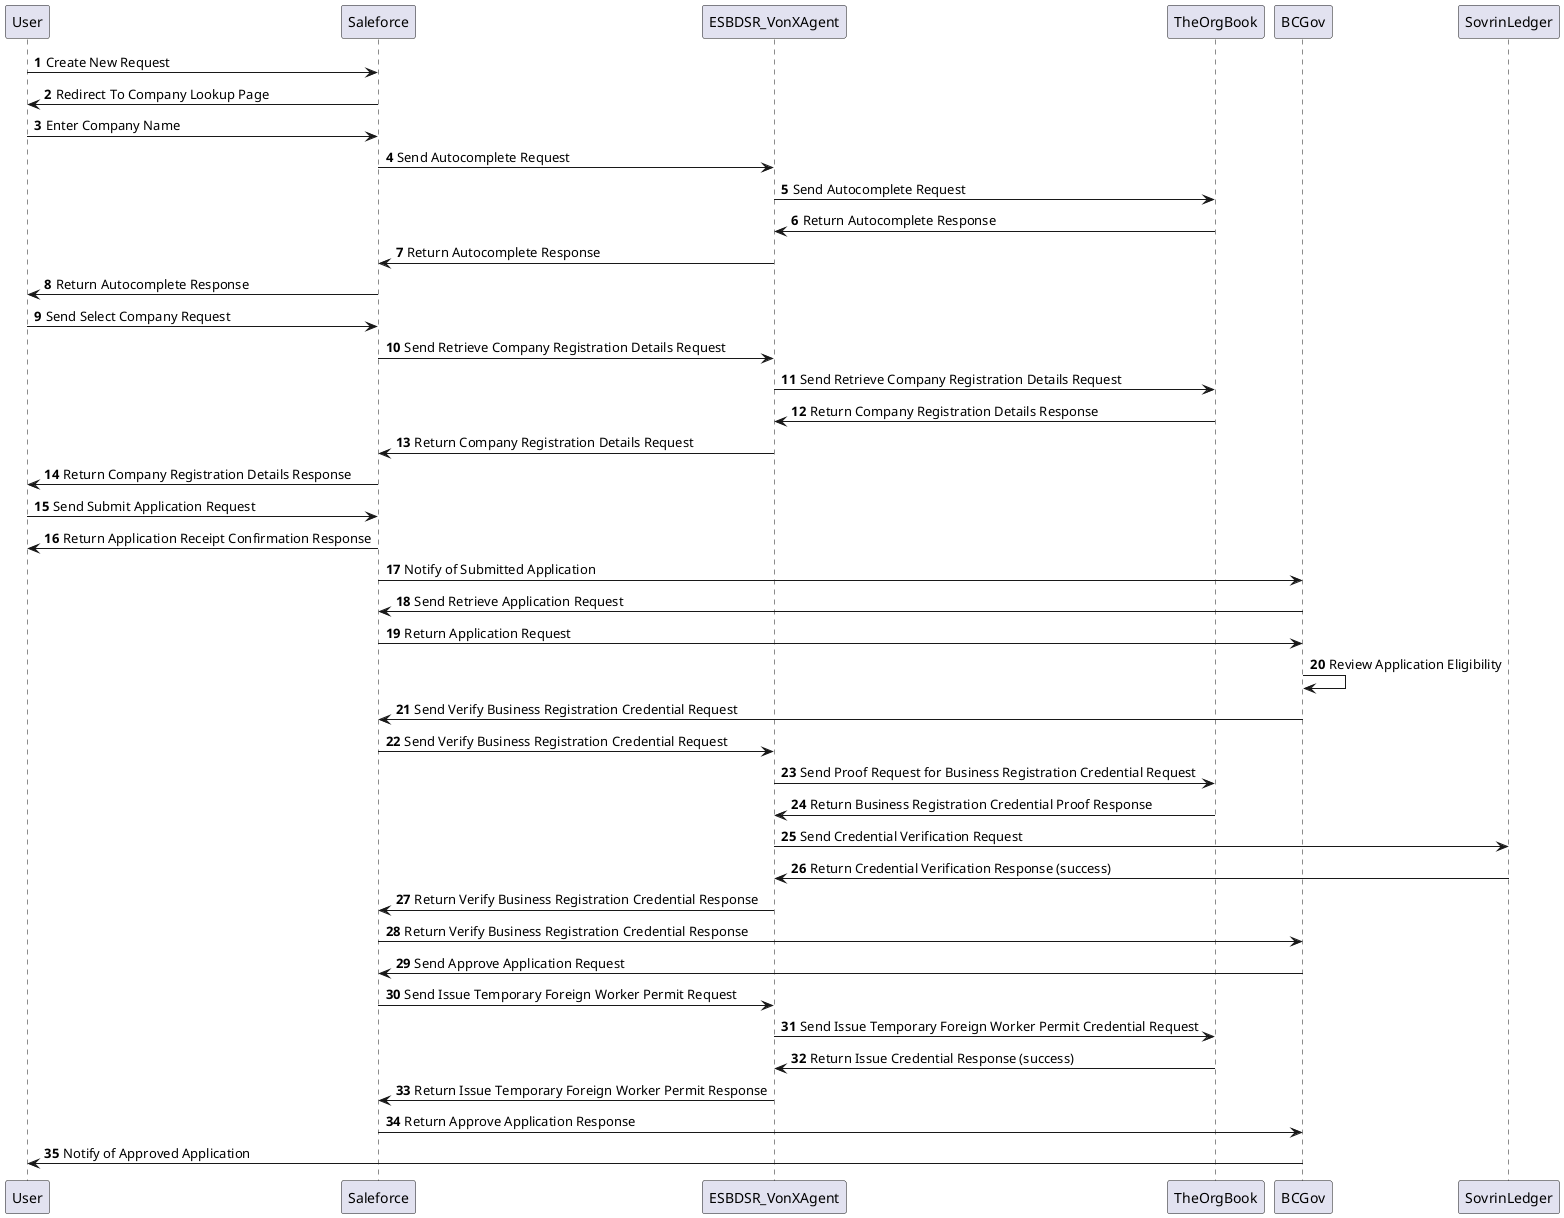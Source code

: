 @startuml
autonumber
User -> Saleforce : Create New Request
User <- Saleforce : Redirect To Company Lookup Page
User -> Saleforce : Enter Company Name

Saleforce -> ESBDSR_VonXAgent: Send Autocomplete Request
ESBDSR_VonXAgent -> TheOrgBook : Send Autocomplete Request
ESBDSR_VonXAgent <- TheOrgBook : Return Autocomplete Response
Saleforce <- ESBDSR_VonXAgent : Return Autocomplete Response
User <- Saleforce : Return Autocomplete Response

User -> Saleforce : Send Select Company Request 
Saleforce -> ESBDSR_VonXAgent: Send Retrieve Company Registration Details Request
ESBDSR_VonXAgent -> TheOrgBook : Send Retrieve Company Registration Details Request
ESBDSR_VonXAgent <- TheOrgBook : Return Company Registration Details Response
Saleforce <- ESBDSR_VonXAgent : Return Company Registration Details Request
User <- Saleforce : Return Company Registration Details Response

User -> Saleforce : Send Submit Application Request
User <- Saleforce : Return Application Receipt Confirmation Response

BCGov <- Saleforce: Notify of Submitted Application
BCGov -> Saleforce : Send Retrieve Application Request
BCGov <- Saleforce : Return Application Request
BCGov -> BCGov: Review Application Eligibility
BCGov -> Saleforce : Send Verify Business Registration Credential Request
Saleforce -> ESBDSR_VonXAgent : Send Verify Business Registration Credential Request
ESBDSR_VonXAgent -> TheOrgBook: Send Proof Request for Business Registration Credential Request
ESBDSR_VonXAgent <- TheOrgBook : Return Business Registration Credential Proof Response
ESBDSR_VonXAgent -> SovrinLedger : Send Credential Verification Request
ESBDSR_VonXAgent <- SovrinLedger : Return Credential Verification Response (success)
Saleforce <- ESBDSR_VonXAgent : Return Verify Business Registration Credential Response
BCGov <- Saleforce : Return Verify Business Registration Credential Response
BCGov -> Saleforce : Send Approve Application Request
Saleforce -> ESBDSR_VonXAgent : Send Issue Temporary Foreign Worker Permit Request
ESBDSR_VonXAgent -> TheOrgBook : Send Issue Temporary Foreign Worker Permit Credential Request
ESBDSR_VonXAgent <- TheOrgBook: Return Issue Credential Response (success)
Saleforce <- ESBDSR_VonXAgent : Return Issue Temporary Foreign Worker Permit Response
BCGov <- Saleforce : Return Approve Application Response
BCGov -> User: Notify of Approved Application

@enduml